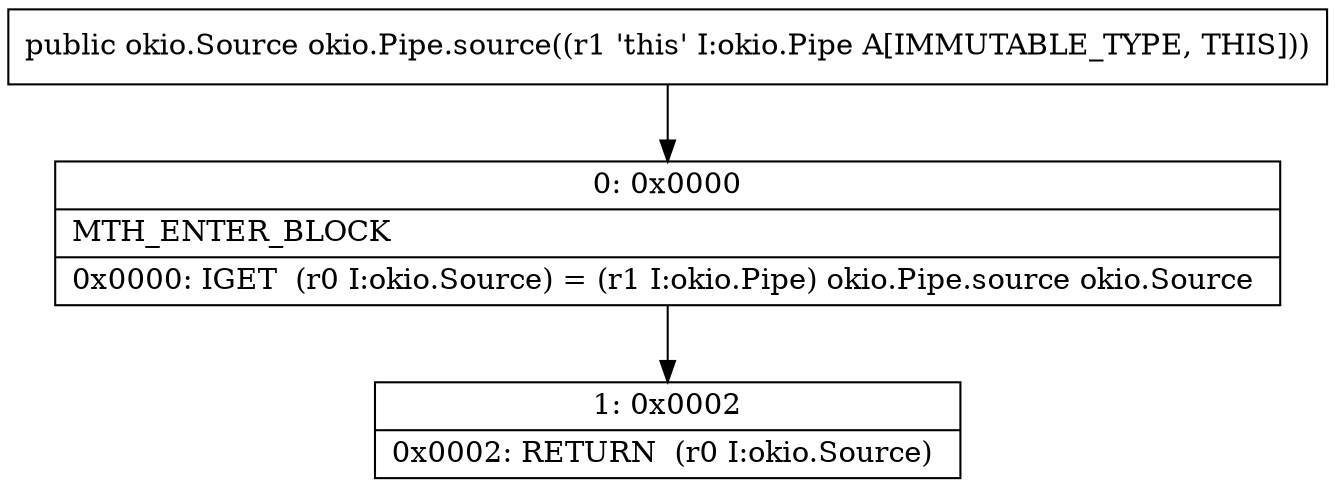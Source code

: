 digraph "CFG forokio.Pipe.source()Lokio\/Source;" {
Node_0 [shape=record,label="{0\:\ 0x0000|MTH_ENTER_BLOCK\l|0x0000: IGET  (r0 I:okio.Source) = (r1 I:okio.Pipe) okio.Pipe.source okio.Source \l}"];
Node_1 [shape=record,label="{1\:\ 0x0002|0x0002: RETURN  (r0 I:okio.Source) \l}"];
MethodNode[shape=record,label="{public okio.Source okio.Pipe.source((r1 'this' I:okio.Pipe A[IMMUTABLE_TYPE, THIS])) }"];
MethodNode -> Node_0;
Node_0 -> Node_1;
}

